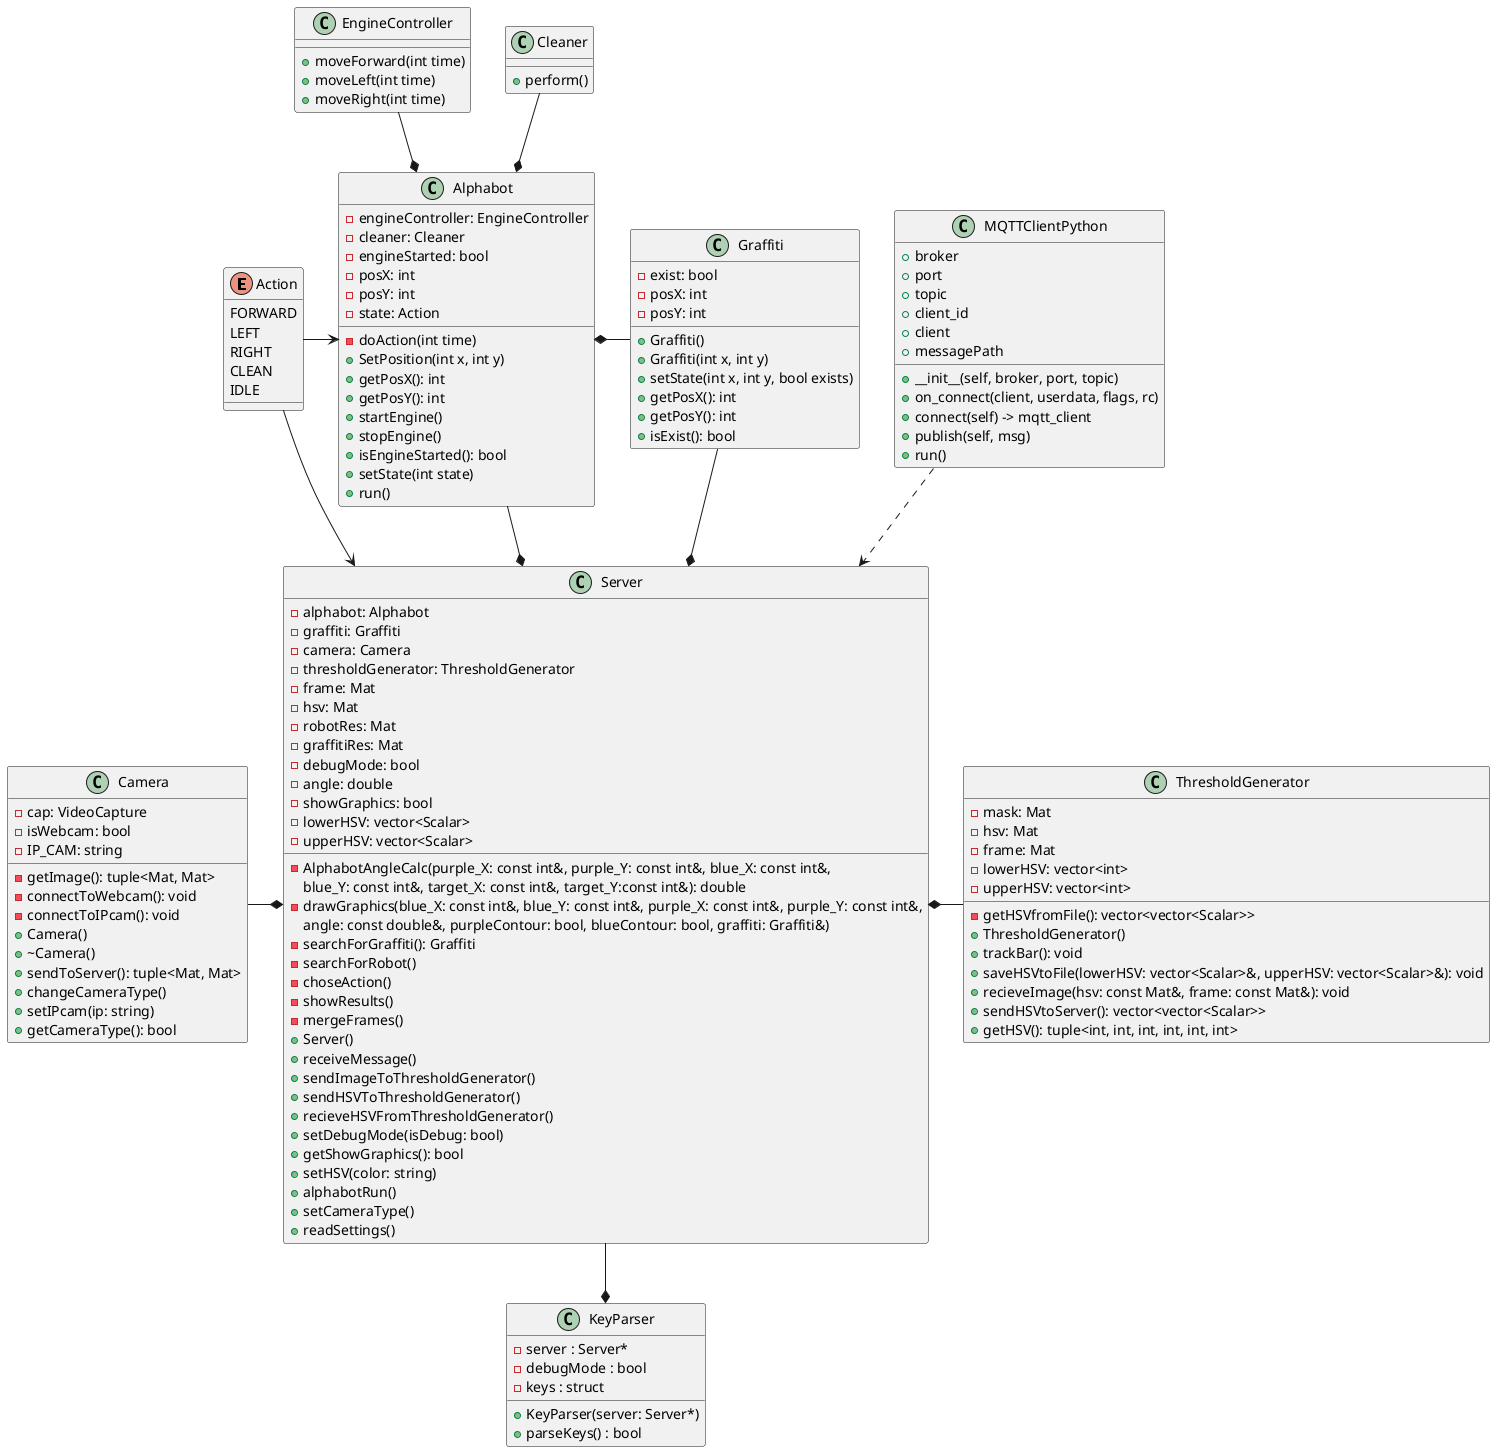 @startuml Alphabot

enum Action {
    FORWARD
    LEFT
    RIGHT
    CLEAN
    IDLE
}

class EngineController {
    + moveForward(int time)
    + moveLeft(int time)
    + moveRight(int time)
}

class Cleaner {
    + perform()
}

class Camera {
    - cap: VideoCapture
    - isWebcam: bool
    - IP_CAM: string
    - getImage(): tuple<Mat, Mat>
    - connectToWebcam(): void
    - connectToIPcam(): void
    + Camera()
    + ~Camera()
    + sendToServer(): tuple<Mat, Mat>
    + changeCameraType()
    + setIPcam(ip: string)
    + getCameraType(): bool
}

class Graffiti {
    - exist: bool
    - posX: int
    - posY: int
    + Graffiti()
    + Graffiti(int x, int y)
    + setState(int x, int y, bool exists)
    + getPosX(): int
    + getPosY(): int
    + isExist(): bool
}

class Alphabot {
    - engineController: EngineController
    - cleaner: Cleaner
    - engineStarted: bool
    - posX: int
    - posY: int
    - state: Action
    - doAction(int time)
    + SetPosition(int x, int y)
    + getPosX(): int
    + getPosY(): int
    + startEngine()
    + stopEngine()
    + isEngineStarted(): bool
    + setState(int state)
    + run()
}

class ThresholdGenerator {
    - mask: Mat
    - hsv: Mat
    - frame: Mat
    - lowerHSV: vector<int>
    - upperHSV: vector<int>
    - getHSVfromFile(): vector<vector<Scalar>>
    + ThresholdGenerator()
    + trackBar(): void
    + saveHSVtoFile(lowerHSV: vector<Scalar>&, upperHSV: vector<Scalar>&): void
    + recieveImage(hsv: const Mat&, frame: const Mat&): void
    + sendHSVtoServer(): vector<vector<Scalar>>
    + getHSV(): tuple<int, int, int, int, int, int>
}

class Server {
- alphabot: Alphabot
- graffiti: Graffiti
- camera: Camera
- thresholdGenerator: ThresholdGenerator
- frame: Mat
- hsv: Mat
- robotRes: Mat
- graffitiRes: Mat
- debugMode: bool
- angle: double
- showGraphics: bool
- lowerHSV: vector<Scalar>
- upperHSV: vector<Scalar>
- AlphabotAngleCalc(purple_X: const int&, purple_Y: const int&, blue_X: const int&, 
blue_Y: const int&, target_X: const int&, target_Y:const int&): double
- drawGraphics(blue_X: const int&, blue_Y: const int&, purple_X: const int&, purple_Y: const int&, 
angle: const double&, purpleContour: bool, blueContour: bool, graffiti: Graffiti&)
- searchForGraffiti(): Graffiti
- searchForRobot()
- choseAction()
- showResults()
- mergeFrames()
+ Server()
+ receiveMessage()
+ sendImageToThresholdGenerator()
+ sendHSVToThresholdGenerator()
+ recieveHSVFromThresholdGenerator()
+ setDebugMode(isDebug: bool)
+ getShowGraphics(): bool
+ setHSV(color: string)
+ alphabotRun()
+ setCameraType()
+ readSettings()
}

class KeyParser {
    -server : Server*
    -debugMode : bool
    -keys : struct
    +KeyParser(server: Server*)
    +parseKeys() : bool
}

class MQTTClientPython {
    + broker
    + port
    + topic
    + client_id
    + client
    + messagePath
    + __init__(self, broker, port, topic)
    + on_connect(client, userdata, flags, rc)
    + connect(self) -> mqtt_client
    + publish(self, msg)
    + run()
}

EngineController --* Alphabot
Cleaner --* Alphabot
Alphabot *- Graffiti
Action -> Alphabot
Action --> Server
Graffiti --* Server
Server *- ThresholdGenerator
Camera -* Server
Alphabot --* Server
Server --* KeyParser
MQTTClientPython ..> Server
@enduml